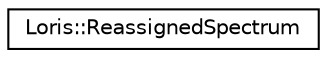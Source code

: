 digraph "Graphical Class Hierarchy"
{
 // LATEX_PDF_SIZE
  edge [fontname="Helvetica",fontsize="10",labelfontname="Helvetica",labelfontsize="10"];
  node [fontname="Helvetica",fontsize="10",shape=record];
  rankdir="LR";
  Node0 [label="Loris::ReassignedSpectrum",height=0.2,width=0.4,color="black", fillcolor="white", style="filled",URL="$a00327.html",tooltip=" "];
}
